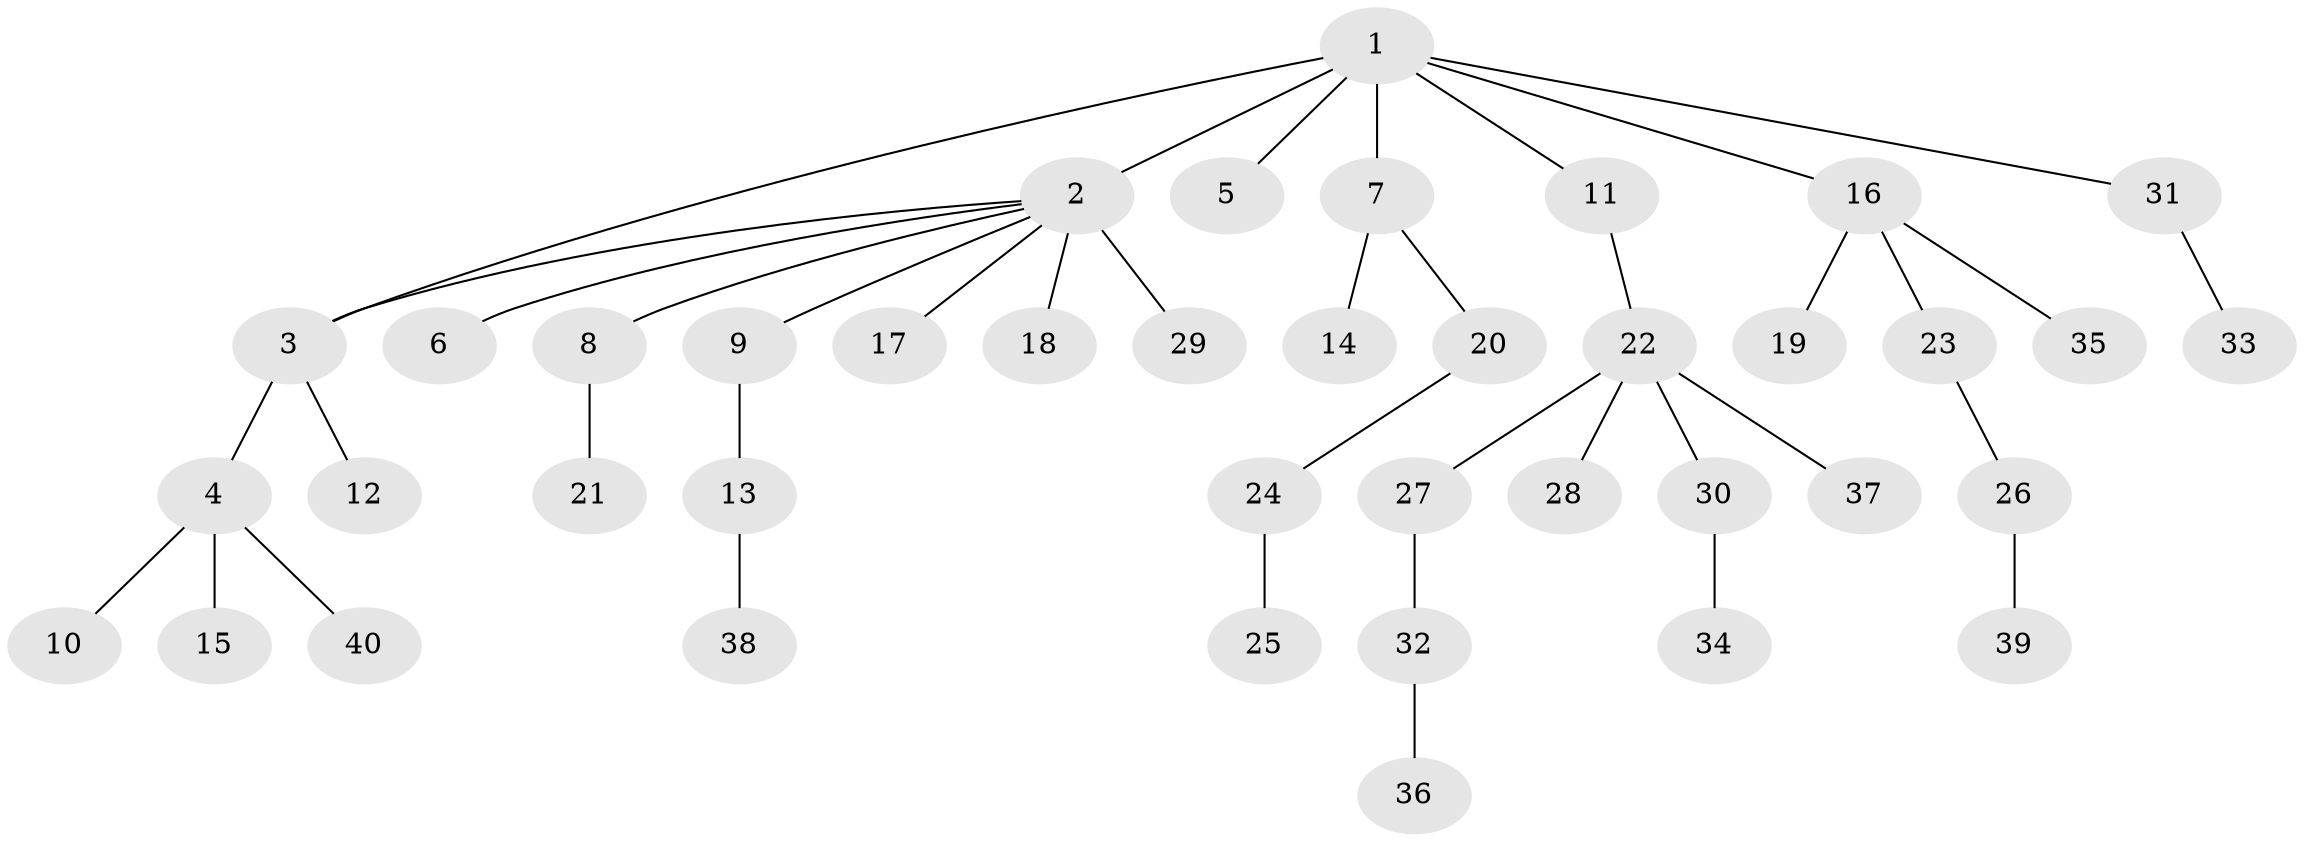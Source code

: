 // original degree distribution, {13: 0.007751937984496124, 15: 0.007751937984496124, 7: 0.031007751937984496, 6: 0.023255813953488372, 4: 0.06201550387596899, 2: 0.17054263565891473, 1: 0.6511627906976745, 5: 0.023255813953488372, 3: 0.023255813953488372}
// Generated by graph-tools (version 1.1) at 2025/50/03/04/25 22:50:23]
// undirected, 40 vertices, 40 edges
graph export_dot {
  node [color=gray90,style=filled];
  1;
  2;
  3;
  4;
  5;
  6;
  7;
  8;
  9;
  10;
  11;
  12;
  13;
  14;
  15;
  16;
  17;
  18;
  19;
  20;
  21;
  22;
  23;
  24;
  25;
  26;
  27;
  28;
  29;
  30;
  31;
  32;
  33;
  34;
  35;
  36;
  37;
  38;
  39;
  40;
  1 -- 2 [weight=1.0];
  1 -- 3 [weight=1.0];
  1 -- 5 [weight=1.0];
  1 -- 7 [weight=1.0];
  1 -- 11 [weight=1.0];
  1 -- 16 [weight=1.0];
  1 -- 31 [weight=1.0];
  2 -- 3 [weight=1.0];
  2 -- 6 [weight=1.0];
  2 -- 8 [weight=1.0];
  2 -- 9 [weight=1.0];
  2 -- 17 [weight=1.0];
  2 -- 18 [weight=1.0];
  2 -- 29 [weight=6.0];
  3 -- 4 [weight=1.0];
  3 -- 12 [weight=1.0];
  4 -- 10 [weight=1.0];
  4 -- 15 [weight=1.0];
  4 -- 40 [weight=1.0];
  7 -- 14 [weight=3.0];
  7 -- 20 [weight=1.0];
  8 -- 21 [weight=1.0];
  9 -- 13 [weight=5.0];
  11 -- 22 [weight=1.0];
  13 -- 38 [weight=1.0];
  16 -- 19 [weight=1.0];
  16 -- 23 [weight=1.0];
  16 -- 35 [weight=1.0];
  20 -- 24 [weight=1.0];
  22 -- 27 [weight=1.0];
  22 -- 28 [weight=1.0];
  22 -- 30 [weight=1.0];
  22 -- 37 [weight=1.0];
  23 -- 26 [weight=1.0];
  24 -- 25 [weight=3.0];
  26 -- 39 [weight=1.0];
  27 -- 32 [weight=1.0];
  30 -- 34 [weight=1.0];
  31 -- 33 [weight=1.0];
  32 -- 36 [weight=3.0];
}
